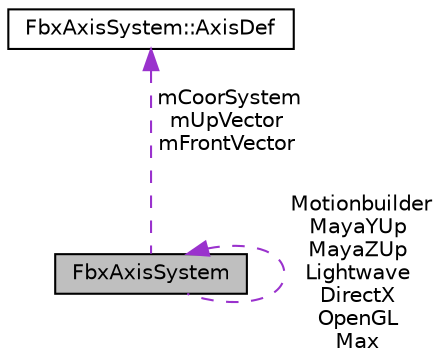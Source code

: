 digraph "FbxAxisSystem"
{
  edge [fontname="Helvetica",fontsize="10",labelfontname="Helvetica",labelfontsize="10"];
  node [fontname="Helvetica",fontsize="10",shape=record];
  Node1 [label="FbxAxisSystem",height=0.2,width=0.4,color="black", fillcolor="grey75", style="filled", fontcolor="black"];
  Node1 -> Node1 [dir="back",color="darkorchid3",fontsize="10",style="dashed",label=" Motionbuilder\nMayaYUp\nMayaZUp\nLightwave\nDirectX\nOpenGL\nMax" ,fontname="Helvetica"];
  Node2 -> Node1 [dir="back",color="darkorchid3",fontsize="10",style="dashed",label=" mCoorSystem\nmUpVector\nmFrontVector" ,fontname="Helvetica"];
  Node2 [label="FbxAxisSystem::AxisDef",height=0.2,width=0.4,color="black", fillcolor="white", style="filled",URL="$class_fbx_axis_system_1_1_axis_def.html"];
}
